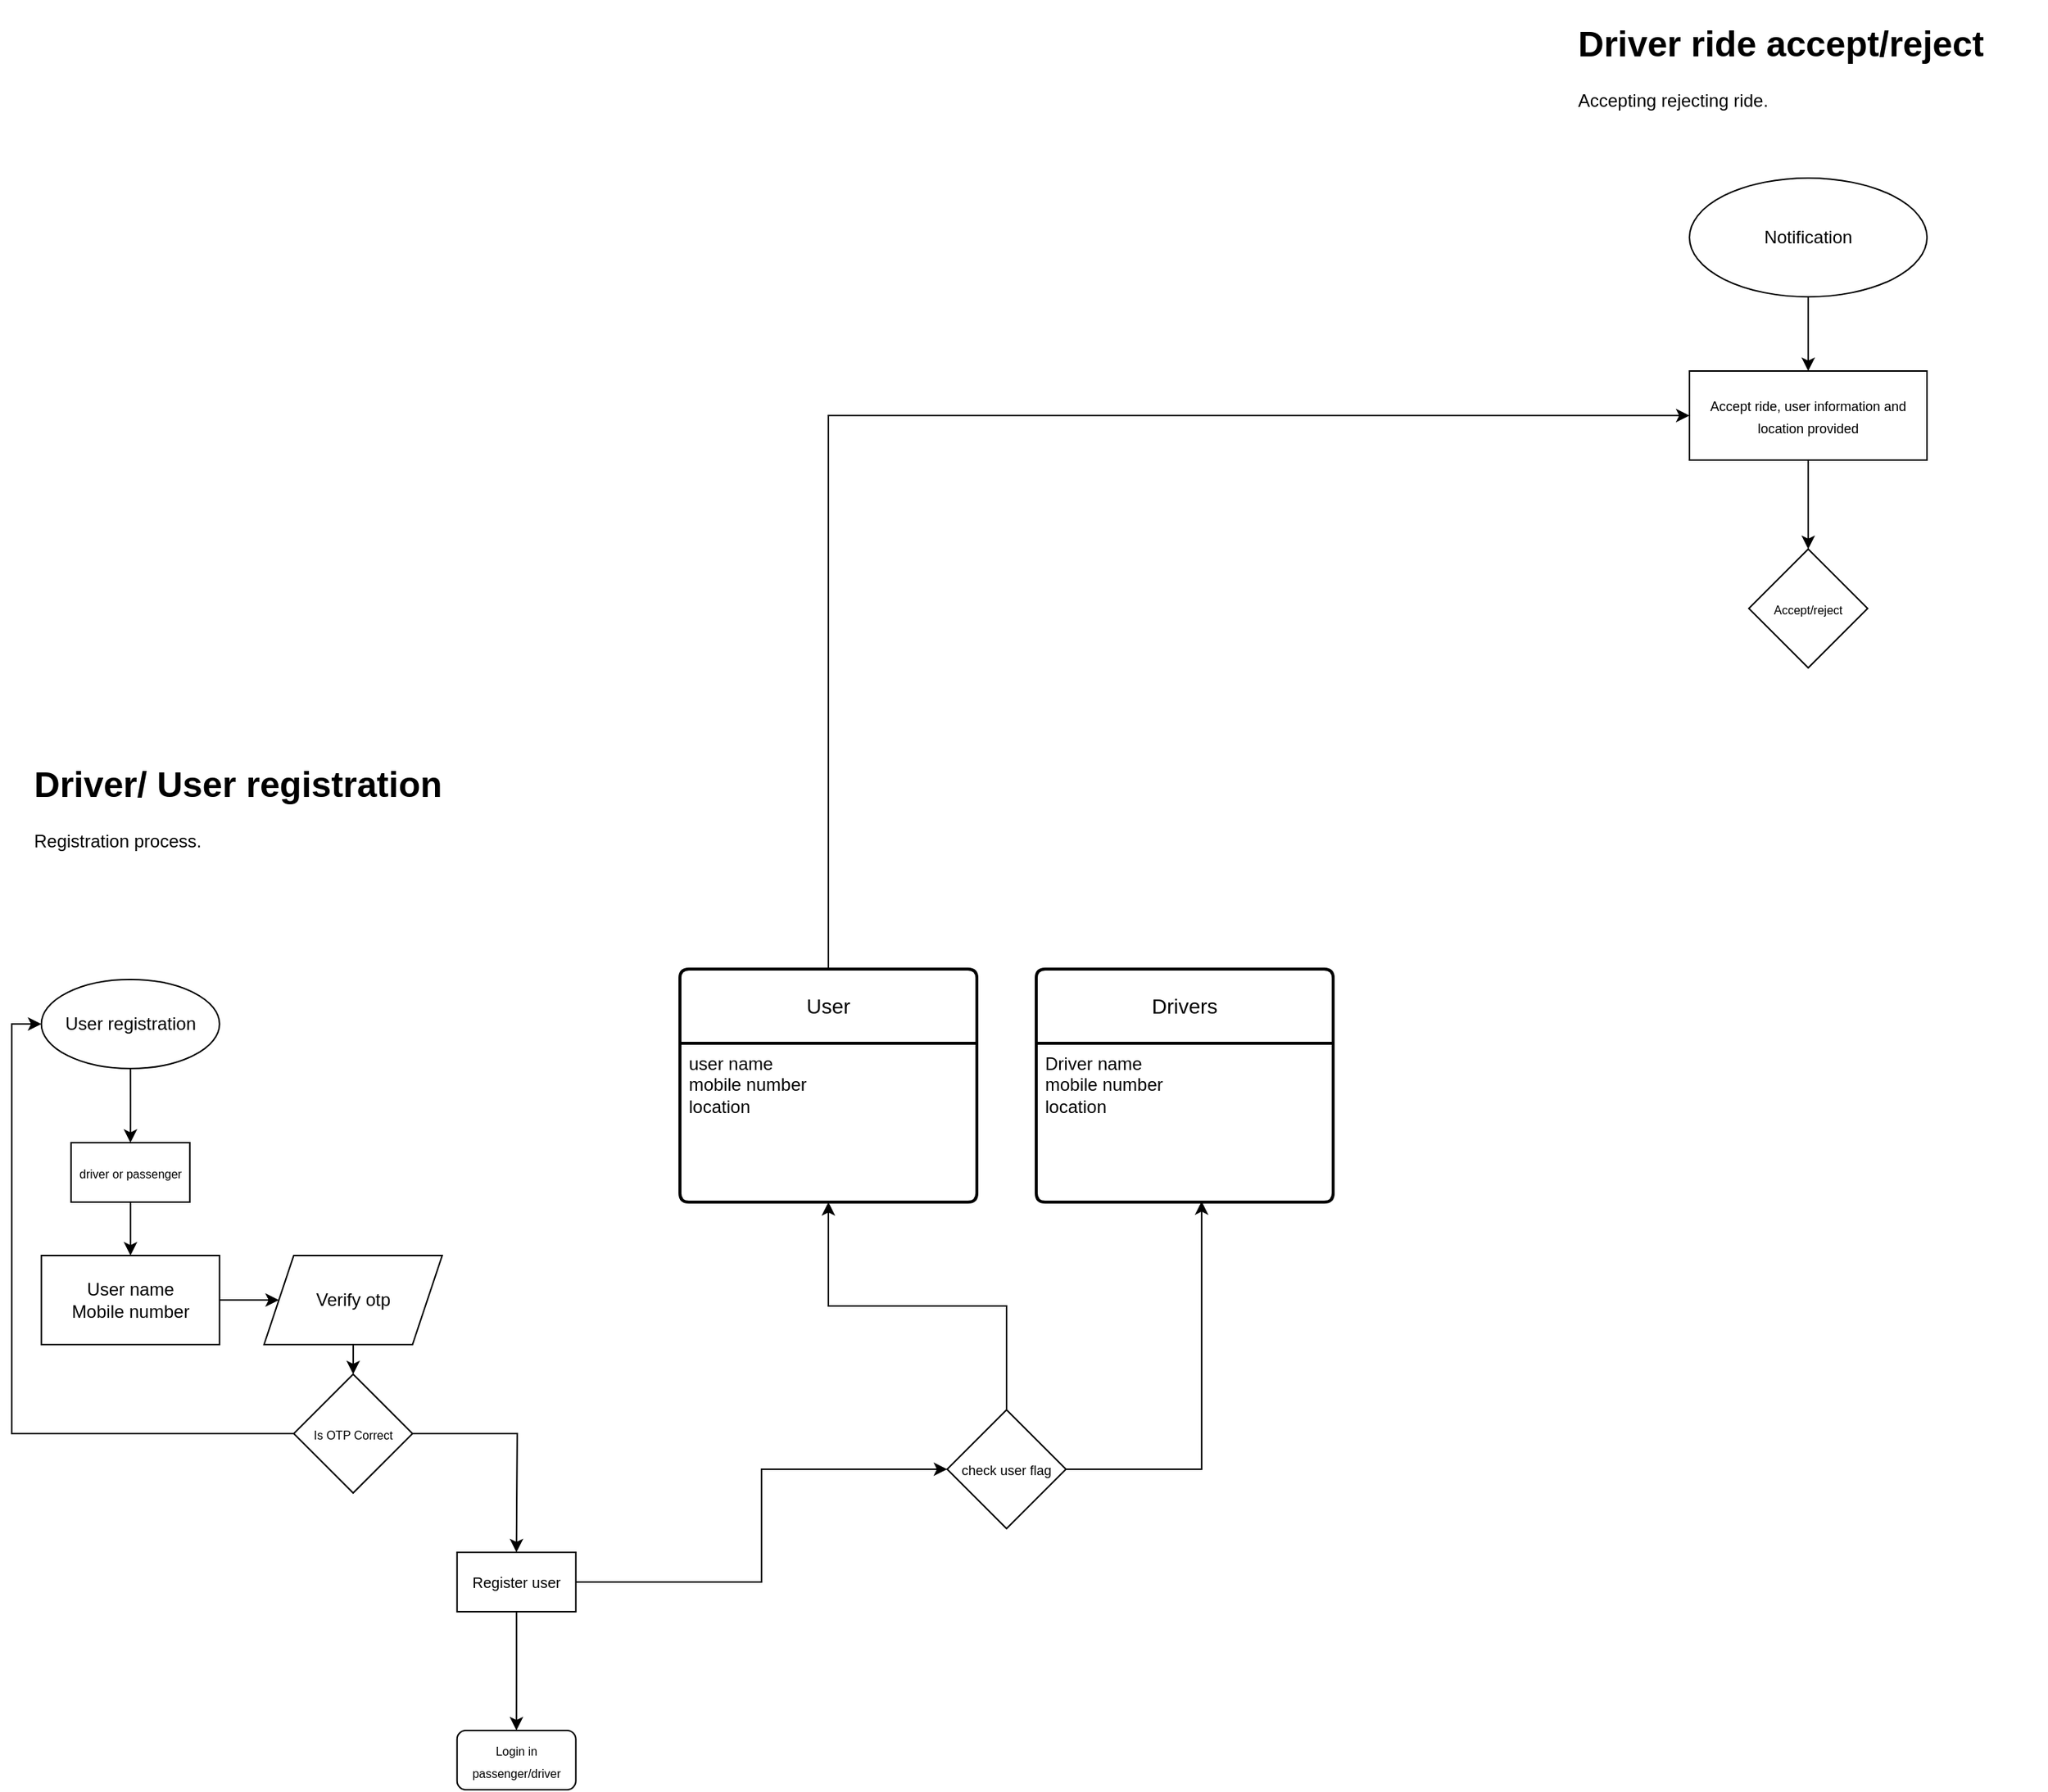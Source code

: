 <mxfile version="21.4.0" type="github">
  <diagram name="Page-1" id="1QxMOZWRaGK2rKwOeCCK">
    <mxGraphModel dx="1839" dy="2714" grid="1" gridSize="10" guides="1" tooltips="1" connect="1" arrows="1" fold="1" page="1" pageScale="1" pageWidth="850" pageHeight="1100" math="0" shadow="0">
      <root>
        <mxCell id="0" />
        <mxCell id="1" parent="0" />
        <mxCell id="snhwPRPtTpE_yRxgbHdB-2" style="edgeStyle=orthogonalEdgeStyle;rounded=0;orthogonalLoop=1;jettySize=auto;html=1;exitX=0.5;exitY=1;exitDx=0;exitDy=0;" edge="1" parent="1" source="snhwPRPtTpE_yRxgbHdB-1">
          <mxGeometry relative="1" as="geometry">
            <mxPoint x="-730.14" y="-840" as="targetPoint" />
          </mxGeometry>
        </mxCell>
        <mxCell id="snhwPRPtTpE_yRxgbHdB-1" value="User registration" style="ellipse;whiteSpace=wrap;html=1;" vertex="1" parent="1">
          <mxGeometry x="-790.14" y="-950" width="120" height="60" as="geometry" />
        </mxCell>
        <mxCell id="snhwPRPtTpE_yRxgbHdB-5" style="edgeStyle=orthogonalEdgeStyle;rounded=0;orthogonalLoop=1;jettySize=auto;html=1;" edge="1" parent="1">
          <mxGeometry relative="1" as="geometry">
            <mxPoint x="-630.14" y="-734" as="targetPoint" />
            <mxPoint x="-680.14" y="-734" as="sourcePoint" />
          </mxGeometry>
        </mxCell>
        <mxCell id="snhwPRPtTpE_yRxgbHdB-10" style="edgeStyle=orthogonalEdgeStyle;rounded=0;orthogonalLoop=1;jettySize=auto;html=1;" edge="1" parent="1" source="snhwPRPtTpE_yRxgbHdB-7">
          <mxGeometry relative="1" as="geometry">
            <mxPoint x="-580.14" y="-684" as="targetPoint" />
          </mxGeometry>
        </mxCell>
        <mxCell id="snhwPRPtTpE_yRxgbHdB-7" value="Verify otp" style="shape=parallelogram;perimeter=parallelogramPerimeter;whiteSpace=wrap;html=1;fixedSize=1;" vertex="1" parent="1">
          <mxGeometry x="-640.14" y="-764" width="120" height="60" as="geometry" />
        </mxCell>
        <mxCell id="snhwPRPtTpE_yRxgbHdB-9" value="&lt;div&gt;User name &lt;br&gt;&lt;/div&gt;&lt;div&gt;Mobile number &lt;/div&gt;" style="rounded=0;whiteSpace=wrap;html=1;" vertex="1" parent="1">
          <mxGeometry x="-790.14" y="-764" width="120" height="60" as="geometry" />
        </mxCell>
        <mxCell id="snhwPRPtTpE_yRxgbHdB-12" style="edgeStyle=orthogonalEdgeStyle;rounded=0;orthogonalLoop=1;jettySize=auto;html=1;" edge="1" parent="1" source="snhwPRPtTpE_yRxgbHdB-11">
          <mxGeometry relative="1" as="geometry">
            <mxPoint x="-470.14" y="-564" as="targetPoint" />
          </mxGeometry>
        </mxCell>
        <mxCell id="snhwPRPtTpE_yRxgbHdB-19" style="edgeStyle=orthogonalEdgeStyle;rounded=0;orthogonalLoop=1;jettySize=auto;html=1;entryX=0;entryY=0.5;entryDx=0;entryDy=0;" edge="1" parent="1" source="snhwPRPtTpE_yRxgbHdB-11" target="snhwPRPtTpE_yRxgbHdB-1">
          <mxGeometry relative="1" as="geometry" />
        </mxCell>
        <mxCell id="snhwPRPtTpE_yRxgbHdB-11" value="&lt;div&gt;&lt;font style=&quot;font-size: 8px;&quot;&gt;Is OTP Correct&lt;br&gt;&lt;/font&gt;&lt;/div&gt;" style="rhombus;whiteSpace=wrap;html=1;" vertex="1" parent="1">
          <mxGeometry x="-620.14" y="-684" width="80" height="80" as="geometry" />
        </mxCell>
        <mxCell id="snhwPRPtTpE_yRxgbHdB-16" style="edgeStyle=orthogonalEdgeStyle;rounded=0;orthogonalLoop=1;jettySize=auto;html=1;" edge="1" parent="1" source="snhwPRPtTpE_yRxgbHdB-13">
          <mxGeometry relative="1" as="geometry">
            <mxPoint x="-470.14" y="-444" as="targetPoint" />
          </mxGeometry>
        </mxCell>
        <mxCell id="snhwPRPtTpE_yRxgbHdB-29" style="edgeStyle=orthogonalEdgeStyle;rounded=0;orthogonalLoop=1;jettySize=auto;html=1;entryX=0;entryY=0.5;entryDx=0;entryDy=0;" edge="1" parent="1" source="snhwPRPtTpE_yRxgbHdB-13" target="snhwPRPtTpE_yRxgbHdB-27">
          <mxGeometry relative="1" as="geometry" />
        </mxCell>
        <mxCell id="snhwPRPtTpE_yRxgbHdB-13" value="&lt;font style=&quot;font-size: 10px;&quot;&gt;Register user&lt;br&gt;&lt;/font&gt;" style="rounded=0;whiteSpace=wrap;html=1;" vertex="1" parent="1">
          <mxGeometry x="-510.14" y="-564" width="80" height="40" as="geometry" />
        </mxCell>
        <mxCell id="snhwPRPtTpE_yRxgbHdB-17" value="&lt;font style=&quot;font-size: 8px;&quot;&gt;Login in passenger/driver&lt;br&gt;&lt;/font&gt;" style="rounded=1;whiteSpace=wrap;html=1;" vertex="1" parent="1">
          <mxGeometry x="-510.14" y="-444" width="80" height="40" as="geometry" />
        </mxCell>
        <mxCell id="snhwPRPtTpE_yRxgbHdB-40" style="edgeStyle=orthogonalEdgeStyle;rounded=0;orthogonalLoop=1;jettySize=auto;html=1;" edge="1" parent="1" source="snhwPRPtTpE_yRxgbHdB-20" target="snhwPRPtTpE_yRxgbHdB-39">
          <mxGeometry relative="1" as="geometry">
            <Array as="points">
              <mxPoint x="-260" y="-1330" />
            </Array>
          </mxGeometry>
        </mxCell>
        <mxCell id="snhwPRPtTpE_yRxgbHdB-20" value="User" style="swimlane;childLayout=stackLayout;horizontal=1;startSize=50;horizontalStack=0;rounded=1;fontSize=14;fontStyle=0;strokeWidth=2;resizeParent=0;resizeLast=1;shadow=0;dashed=0;align=center;arcSize=4;whiteSpace=wrap;html=1;" vertex="1" parent="1">
          <mxGeometry x="-360" y="-957" width="200" height="157" as="geometry" />
        </mxCell>
        <mxCell id="snhwPRPtTpE_yRxgbHdB-21" value="&lt;div&gt;user name&lt;/div&gt;&lt;div&gt;mobile number&lt;/div&gt;&lt;div&gt;location&lt;/div&gt;&lt;div&gt;&lt;br&gt;&lt;/div&gt;" style="align=left;strokeColor=none;fillColor=none;spacingLeft=4;fontSize=12;verticalAlign=top;resizable=0;rotatable=0;part=1;html=1;" vertex="1" parent="snhwPRPtTpE_yRxgbHdB-20">
          <mxGeometry y="50" width="200" height="107" as="geometry" />
        </mxCell>
        <mxCell id="snhwPRPtTpE_yRxgbHdB-24" value="Drivers" style="swimlane;childLayout=stackLayout;horizontal=1;startSize=50;horizontalStack=0;rounded=1;fontSize=14;fontStyle=0;strokeWidth=2;resizeParent=0;resizeLast=1;shadow=0;dashed=0;align=center;arcSize=4;whiteSpace=wrap;html=1;" vertex="1" parent="1">
          <mxGeometry x="-120" y="-957" width="200" height="157" as="geometry" />
        </mxCell>
        <mxCell id="snhwPRPtTpE_yRxgbHdB-25" value="&lt;div&gt;Driver name &lt;br&gt;&lt;/div&gt;&lt;div&gt;mobile number&lt;/div&gt;&lt;div&gt;location&lt;/div&gt;&lt;div&gt;&lt;br&gt;&lt;/div&gt;" style="align=left;strokeColor=none;fillColor=none;spacingLeft=4;fontSize=12;verticalAlign=top;resizable=0;rotatable=0;part=1;html=1;" vertex="1" parent="snhwPRPtTpE_yRxgbHdB-24">
          <mxGeometry y="50" width="200" height="107" as="geometry" />
        </mxCell>
        <mxCell id="snhwPRPtTpE_yRxgbHdB-30" style="edgeStyle=orthogonalEdgeStyle;rounded=0;orthogonalLoop=1;jettySize=auto;html=1;exitX=0.5;exitY=0;exitDx=0;exitDy=0;entryX=0.5;entryY=1;entryDx=0;entryDy=0;" edge="1" parent="1" source="snhwPRPtTpE_yRxgbHdB-27" target="snhwPRPtTpE_yRxgbHdB-21">
          <mxGeometry relative="1" as="geometry" />
        </mxCell>
        <mxCell id="snhwPRPtTpE_yRxgbHdB-31" style="edgeStyle=orthogonalEdgeStyle;rounded=0;orthogonalLoop=1;jettySize=auto;html=1;exitX=1;exitY=0.5;exitDx=0;exitDy=0;entryX=0.557;entryY=0.995;entryDx=0;entryDy=0;entryPerimeter=0;" edge="1" parent="1" source="snhwPRPtTpE_yRxgbHdB-27" target="snhwPRPtTpE_yRxgbHdB-25">
          <mxGeometry relative="1" as="geometry" />
        </mxCell>
        <mxCell id="snhwPRPtTpE_yRxgbHdB-27" value="&lt;font style=&quot;font-size: 9px;&quot;&gt;check user flag&lt;font&gt;&lt;br&gt;&lt;/font&gt;&lt;/font&gt;" style="rhombus;whiteSpace=wrap;html=1;" vertex="1" parent="1">
          <mxGeometry x="-180" y="-660" width="80" height="80" as="geometry" />
        </mxCell>
        <mxCell id="snhwPRPtTpE_yRxgbHdB-33" style="edgeStyle=orthogonalEdgeStyle;rounded=0;orthogonalLoop=1;jettySize=auto;html=1;" edge="1" parent="1" source="snhwPRPtTpE_yRxgbHdB-32" target="snhwPRPtTpE_yRxgbHdB-9">
          <mxGeometry relative="1" as="geometry" />
        </mxCell>
        <mxCell id="snhwPRPtTpE_yRxgbHdB-32" value="&lt;font style=&quot;font-size: 8px;&quot;&gt;driver or passenger&lt;/font&gt;" style="rounded=0;whiteSpace=wrap;html=1;" vertex="1" parent="1">
          <mxGeometry x="-770.14" y="-840" width="80" height="40" as="geometry" />
        </mxCell>
        <mxCell id="snhwPRPtTpE_yRxgbHdB-35" value="&lt;h1&gt;Driver/ User registration&lt;br&gt;&lt;/h1&gt;&lt;p&gt;Registration process.&lt;/p&gt;" style="text;html=1;strokeColor=none;fillColor=none;spacing=5;spacingTop=-20;whiteSpace=wrap;overflow=hidden;rounded=0;" vertex="1" parent="1">
          <mxGeometry x="-800" y="-1101" width="320" height="120" as="geometry" />
        </mxCell>
        <mxCell id="snhwPRPtTpE_yRxgbHdB-36" value="&lt;h1&gt;Driver ride accept/reject&lt;br&gt;&lt;/h1&gt;&lt;p&gt;Accepting rejecting ride.&lt;/p&gt;" style="text;html=1;strokeColor=none;fillColor=none;spacing=5;spacingTop=-20;whiteSpace=wrap;overflow=hidden;rounded=0;" vertex="1" parent="1">
          <mxGeometry x="240" y="-1600" width="320" height="120" as="geometry" />
        </mxCell>
        <mxCell id="snhwPRPtTpE_yRxgbHdB-38" style="edgeStyle=orthogonalEdgeStyle;rounded=0;orthogonalLoop=1;jettySize=auto;html=1;" edge="1" parent="1" source="snhwPRPtTpE_yRxgbHdB-37">
          <mxGeometry relative="1" as="geometry">
            <mxPoint x="400" y="-1360" as="targetPoint" />
          </mxGeometry>
        </mxCell>
        <mxCell id="snhwPRPtTpE_yRxgbHdB-37" value="Notification" style="ellipse;whiteSpace=wrap;html=1;" vertex="1" parent="1">
          <mxGeometry x="320" y="-1490" width="160" height="80" as="geometry" />
        </mxCell>
        <mxCell id="snhwPRPtTpE_yRxgbHdB-41" style="edgeStyle=orthogonalEdgeStyle;rounded=0;orthogonalLoop=1;jettySize=auto;html=1;" edge="1" parent="1" source="snhwPRPtTpE_yRxgbHdB-39">
          <mxGeometry relative="1" as="geometry">
            <mxPoint x="400" y="-1240.0" as="targetPoint" />
          </mxGeometry>
        </mxCell>
        <mxCell id="snhwPRPtTpE_yRxgbHdB-39" value="&lt;font style=&quot;font-size: 9px;&quot;&gt;Accept ride, user information and location provided&lt;/font&gt;" style="rounded=0;whiteSpace=wrap;html=1;" vertex="1" parent="1">
          <mxGeometry x="320" y="-1360" width="160" height="60" as="geometry" />
        </mxCell>
        <mxCell id="snhwPRPtTpE_yRxgbHdB-42" value="&lt;font style=&quot;font-size: 8px;&quot;&gt;Accept/reject&lt;br&gt;&lt;/font&gt;" style="rhombus;whiteSpace=wrap;html=1;" vertex="1" parent="1">
          <mxGeometry x="360" y="-1240" width="80" height="80" as="geometry" />
        </mxCell>
      </root>
    </mxGraphModel>
  </diagram>
</mxfile>
